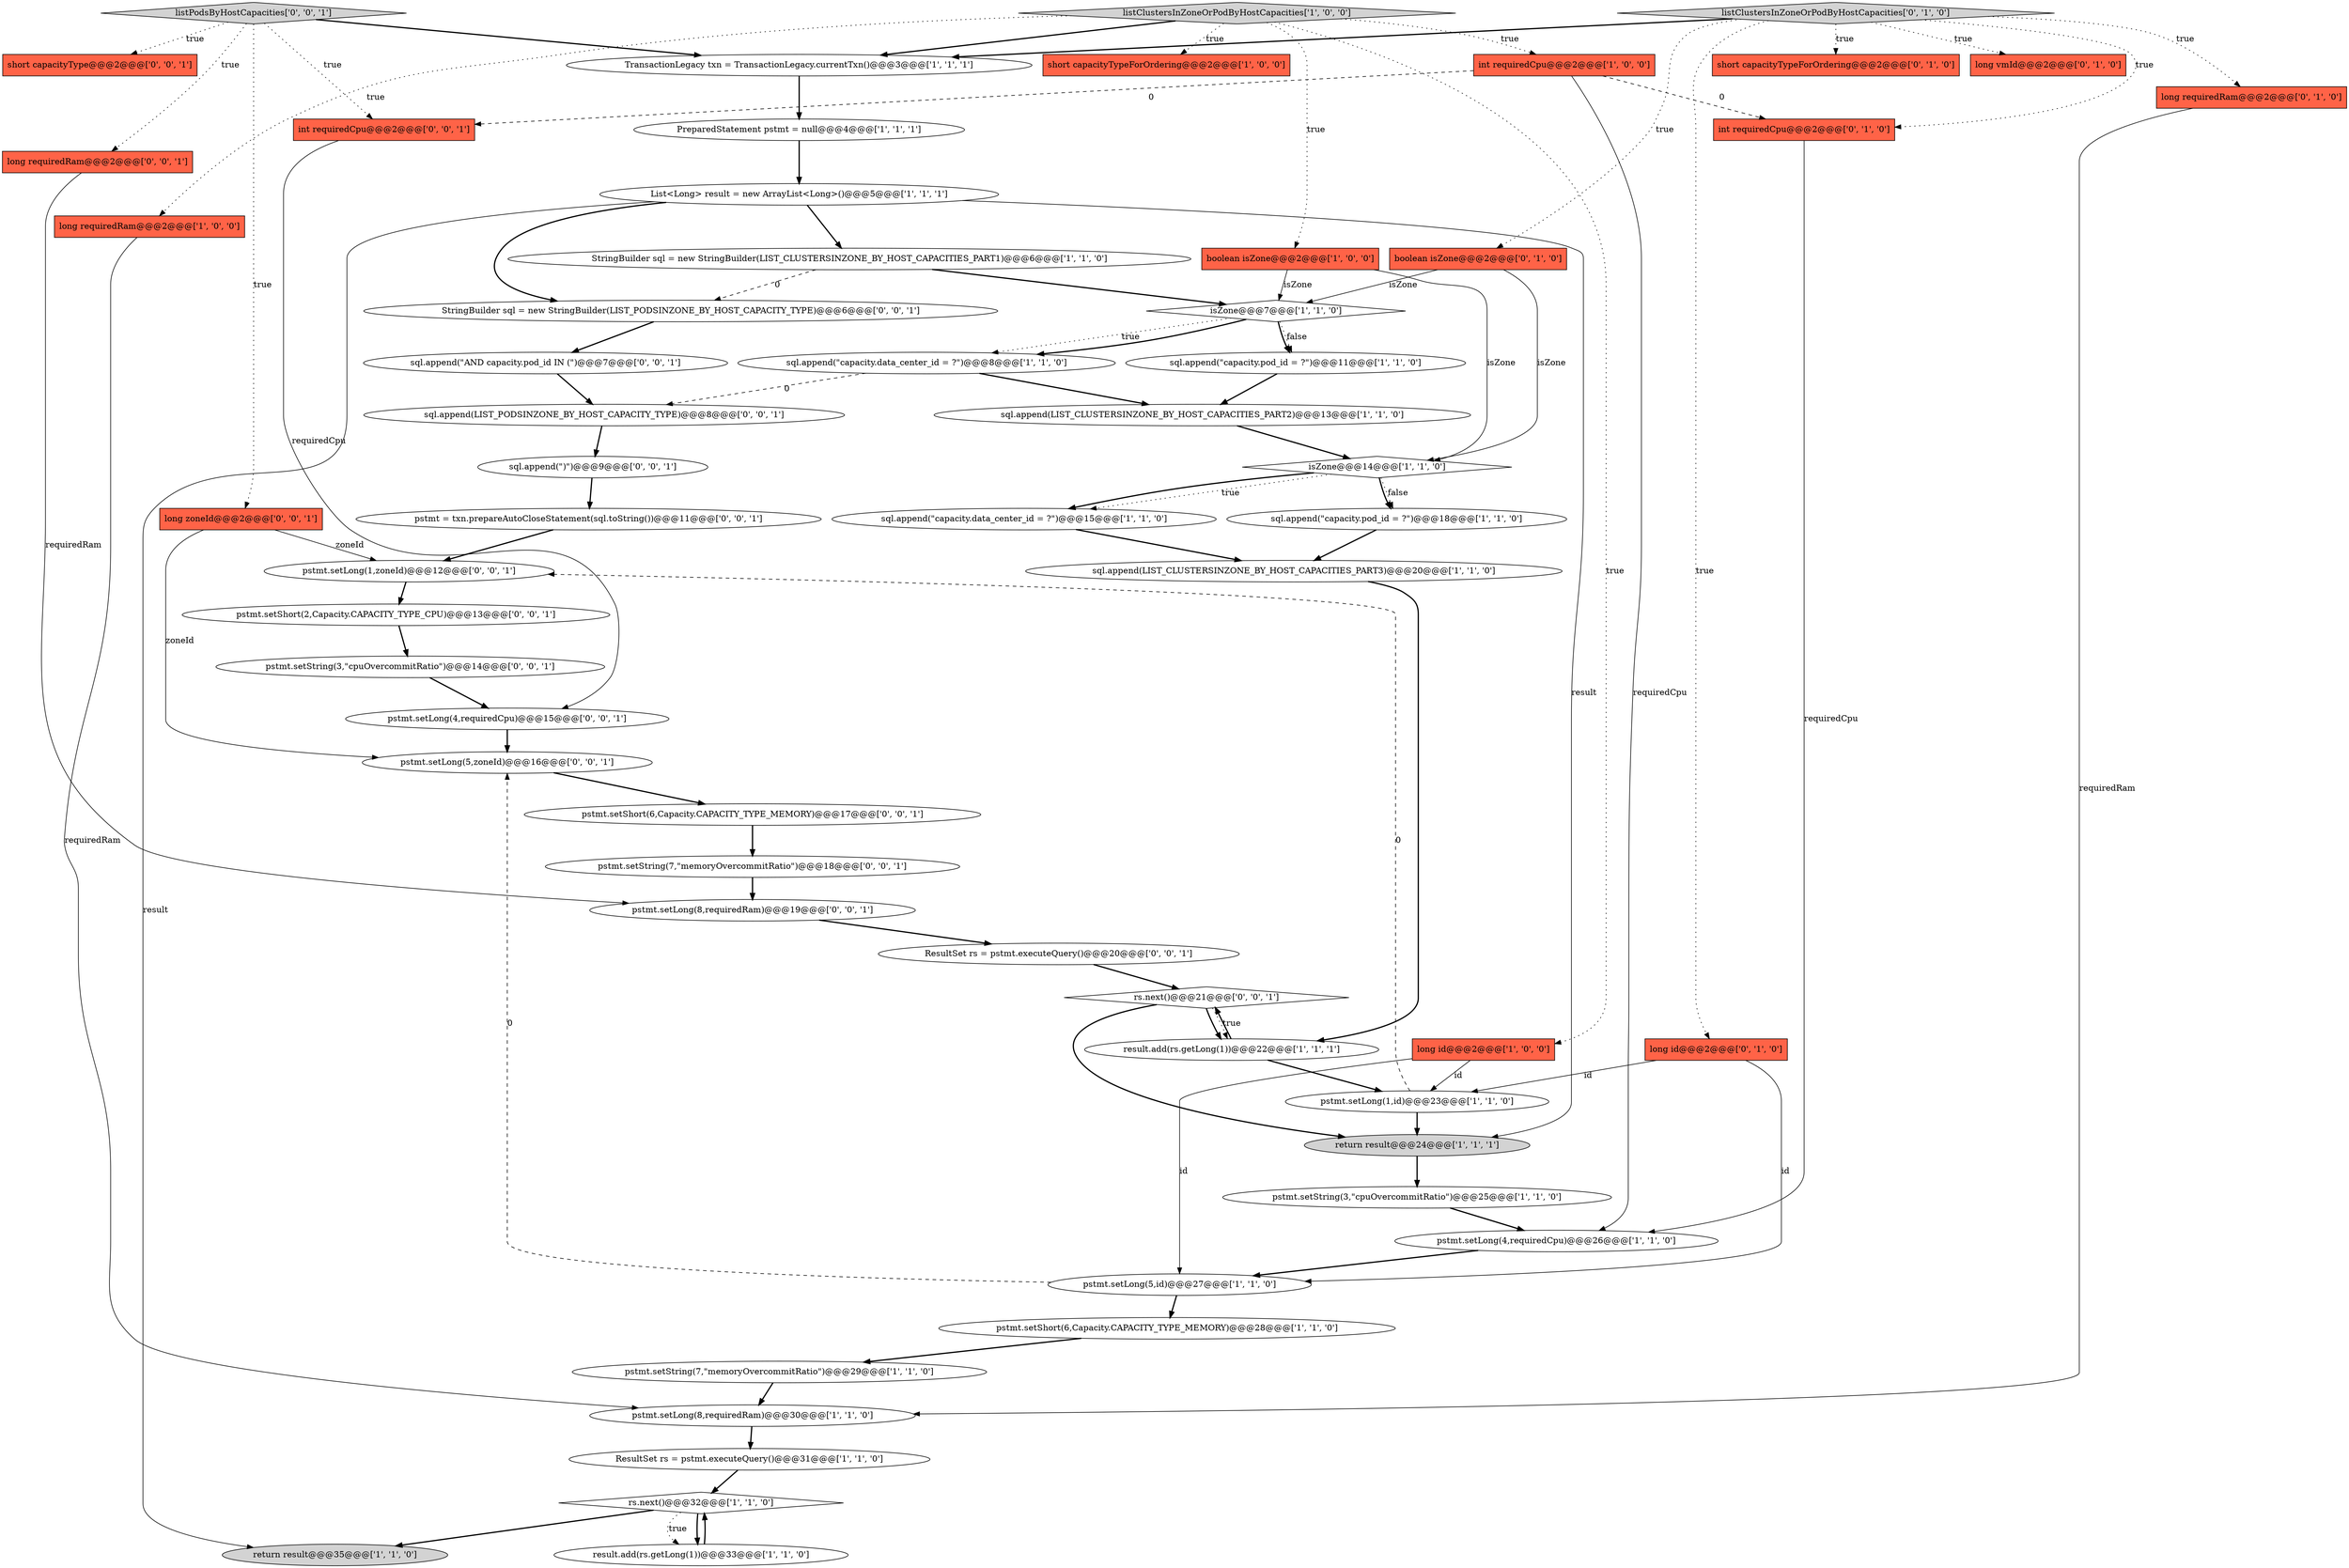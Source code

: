 digraph {
49 [style = filled, label = "StringBuilder sql = new StringBuilder(LIST_PODSINZONE_BY_HOST_CAPACITY_TYPE)@@@6@@@['0', '0', '1']", fillcolor = white, shape = ellipse image = "AAA0AAABBB3BBB"];
5 [style = filled, label = "pstmt.setString(3,\"cpuOvercommitRatio\")@@@25@@@['1', '1', '0']", fillcolor = white, shape = ellipse image = "AAA0AAABBB1BBB"];
33 [style = filled, label = "long requiredRam@@@2@@@['0', '1', '0']", fillcolor = tomato, shape = box image = "AAA0AAABBB2BBB"];
28 [style = filled, label = "sql.append(LIST_CLUSTERSINZONE_BY_HOST_CAPACITIES_PART3)@@@20@@@['1', '1', '0']", fillcolor = white, shape = ellipse image = "AAA0AAABBB1BBB"];
12 [style = filled, label = "isZone@@@7@@@['1', '1', '0']", fillcolor = white, shape = diamond image = "AAA0AAABBB1BBB"];
53 [style = filled, label = "sql.append(\"AND capacity.pod_id IN (\")@@@7@@@['0', '0', '1']", fillcolor = white, shape = ellipse image = "AAA0AAABBB3BBB"];
54 [style = filled, label = "pstmt.setLong(4,requiredCpu)@@@15@@@['0', '0', '1']", fillcolor = white, shape = ellipse image = "AAA0AAABBB3BBB"];
29 [style = filled, label = "short capacityTypeForOrdering@@@2@@@['1', '0', '0']", fillcolor = tomato, shape = box image = "AAA0AAABBB1BBB"];
31 [style = filled, label = "boolean isZone@@@2@@@['0', '1', '0']", fillcolor = tomato, shape = box image = "AAA0AAABBB2BBB"];
13 [style = filled, label = "long id@@@2@@@['1', '0', '0']", fillcolor = tomato, shape = box image = "AAA0AAABBB1BBB"];
55 [style = filled, label = "pstmt = txn.prepareAutoCloseStatement(sql.toString())@@@11@@@['0', '0', '1']", fillcolor = white, shape = ellipse image = "AAA0AAABBB3BBB"];
21 [style = filled, label = "sql.append(\"capacity.pod_id = ?\")@@@18@@@['1', '1', '0']", fillcolor = white, shape = ellipse image = "AAA0AAABBB1BBB"];
6 [style = filled, label = "sql.append(\"capacity.data_center_id = ?\")@@@8@@@['1', '1', '0']", fillcolor = white, shape = ellipse image = "AAA0AAABBB1BBB"];
51 [style = filled, label = "rs.next()@@@21@@@['0', '0', '1']", fillcolor = white, shape = diamond image = "AAA0AAABBB3BBB"];
30 [style = filled, label = "int requiredCpu@@@2@@@['1', '0', '0']", fillcolor = tomato, shape = box image = "AAA1AAABBB1BBB"];
47 [style = filled, label = "pstmt.setShort(2,Capacity.CAPACITY_TYPE_CPU)@@@13@@@['0', '0', '1']", fillcolor = white, shape = ellipse image = "AAA0AAABBB3BBB"];
7 [style = filled, label = "listClustersInZoneOrPodByHostCapacities['1', '0', '0']", fillcolor = lightgray, shape = diamond image = "AAA0AAABBB1BBB"];
57 [style = filled, label = "int requiredCpu@@@2@@@['0', '0', '1']", fillcolor = tomato, shape = box image = "AAA0AAABBB3BBB"];
56 [style = filled, label = "pstmt.setLong(8,requiredRam)@@@19@@@['0', '0', '1']", fillcolor = white, shape = ellipse image = "AAA0AAABBB3BBB"];
0 [style = filled, label = "long requiredRam@@@2@@@['1', '0', '0']", fillcolor = tomato, shape = box image = "AAA0AAABBB1BBB"];
46 [style = filled, label = "pstmt.setShort(6,Capacity.CAPACITY_TYPE_MEMORY)@@@17@@@['0', '0', '1']", fillcolor = white, shape = ellipse image = "AAA0AAABBB3BBB"];
17 [style = filled, label = "rs.next()@@@32@@@['1', '1', '0']", fillcolor = white, shape = diamond image = "AAA0AAABBB1BBB"];
40 [style = filled, label = "pstmt.setString(7,\"memoryOvercommitRatio\")@@@18@@@['0', '0', '1']", fillcolor = white, shape = ellipse image = "AAA0AAABBB3BBB"];
22 [style = filled, label = "PreparedStatement pstmt = null@@@4@@@['1', '1', '1']", fillcolor = white, shape = ellipse image = "AAA0AAABBB1BBB"];
35 [style = filled, label = "short capacityTypeForOrdering@@@2@@@['0', '1', '0']", fillcolor = tomato, shape = box image = "AAA0AAABBB2BBB"];
42 [style = filled, label = "short capacityType@@@2@@@['0', '0', '1']", fillcolor = tomato, shape = box image = "AAA0AAABBB3BBB"];
9 [style = filled, label = "ResultSet rs = pstmt.executeQuery()@@@31@@@['1', '1', '0']", fillcolor = white, shape = ellipse image = "AAA0AAABBB1BBB"];
8 [style = filled, label = "sql.append(LIST_CLUSTERSINZONE_BY_HOST_CAPACITIES_PART2)@@@13@@@['1', '1', '0']", fillcolor = white, shape = ellipse image = "AAA0AAABBB1BBB"];
10 [style = filled, label = "pstmt.setString(7,\"memoryOvercommitRatio\")@@@29@@@['1', '1', '0']", fillcolor = white, shape = ellipse image = "AAA0AAABBB1BBB"];
16 [style = filled, label = "TransactionLegacy txn = TransactionLegacy.currentTxn()@@@3@@@['1', '1', '1']", fillcolor = white, shape = ellipse image = "AAA0AAABBB1BBB"];
34 [style = filled, label = "listClustersInZoneOrPodByHostCapacities['0', '1', '0']", fillcolor = lightgray, shape = diamond image = "AAA0AAABBB2BBB"];
2 [style = filled, label = "return result@@@24@@@['1', '1', '1']", fillcolor = lightgray, shape = ellipse image = "AAA0AAABBB1BBB"];
14 [style = filled, label = "pstmt.setLong(4,requiredCpu)@@@26@@@['1', '1', '0']", fillcolor = white, shape = ellipse image = "AAA0AAABBB1BBB"];
3 [style = filled, label = "StringBuilder sql = new StringBuilder(LIST_CLUSTERSINZONE_BY_HOST_CAPACITIES_PART1)@@@6@@@['1', '1', '0']", fillcolor = white, shape = ellipse image = "AAA0AAABBB1BBB"];
26 [style = filled, label = "sql.append(\"capacity.pod_id = ?\")@@@11@@@['1', '1', '0']", fillcolor = white, shape = ellipse image = "AAA0AAABBB1BBB"];
32 [style = filled, label = "long id@@@2@@@['0', '1', '0']", fillcolor = tomato, shape = box image = "AAA0AAABBB2BBB"];
44 [style = filled, label = "sql.append(LIST_PODSINZONE_BY_HOST_CAPACITY_TYPE)@@@8@@@['0', '0', '1']", fillcolor = white, shape = ellipse image = "AAA0AAABBB3BBB"];
18 [style = filled, label = "List<Long> result = new ArrayList<Long>()@@@5@@@['1', '1', '1']", fillcolor = white, shape = ellipse image = "AAA0AAABBB1BBB"];
23 [style = filled, label = "boolean isZone@@@2@@@['1', '0', '0']", fillcolor = tomato, shape = box image = "AAA0AAABBB1BBB"];
38 [style = filled, label = "long zoneId@@@2@@@['0', '0', '1']", fillcolor = tomato, shape = box image = "AAA0AAABBB3BBB"];
27 [style = filled, label = "pstmt.setLong(8,requiredRam)@@@30@@@['1', '1', '0']", fillcolor = white, shape = ellipse image = "AAA0AAABBB1BBB"];
41 [style = filled, label = "pstmt.setString(3,\"cpuOvercommitRatio\")@@@14@@@['0', '0', '1']", fillcolor = white, shape = ellipse image = "AAA0AAABBB3BBB"];
36 [style = filled, label = "long vmId@@@2@@@['0', '1', '0']", fillcolor = tomato, shape = box image = "AAA0AAABBB2BBB"];
4 [style = filled, label = "pstmt.setShort(6,Capacity.CAPACITY_TYPE_MEMORY)@@@28@@@['1', '1', '0']", fillcolor = white, shape = ellipse image = "AAA0AAABBB1BBB"];
50 [style = filled, label = "pstmt.setLong(1,zoneId)@@@12@@@['0', '0', '1']", fillcolor = white, shape = ellipse image = "AAA0AAABBB3BBB"];
15 [style = filled, label = "pstmt.setLong(1,id)@@@23@@@['1', '1', '0']", fillcolor = white, shape = ellipse image = "AAA0AAABBB1BBB"];
52 [style = filled, label = "listPodsByHostCapacities['0', '0', '1']", fillcolor = lightgray, shape = diamond image = "AAA0AAABBB3BBB"];
39 [style = filled, label = "long requiredRam@@@2@@@['0', '0', '1']", fillcolor = tomato, shape = box image = "AAA0AAABBB3BBB"];
20 [style = filled, label = "result.add(rs.getLong(1))@@@22@@@['1', '1', '1']", fillcolor = white, shape = ellipse image = "AAA0AAABBB1BBB"];
37 [style = filled, label = "int requiredCpu@@@2@@@['0', '1', '0']", fillcolor = tomato, shape = box image = "AAA1AAABBB2BBB"];
24 [style = filled, label = "return result@@@35@@@['1', '1', '0']", fillcolor = lightgray, shape = ellipse image = "AAA0AAABBB1BBB"];
1 [style = filled, label = "sql.append(\"capacity.data_center_id = ?\")@@@15@@@['1', '1', '0']", fillcolor = white, shape = ellipse image = "AAA0AAABBB1BBB"];
48 [style = filled, label = "sql.append(\")\")@@@9@@@['0', '0', '1']", fillcolor = white, shape = ellipse image = "AAA0AAABBB3BBB"];
43 [style = filled, label = "ResultSet rs = pstmt.executeQuery()@@@20@@@['0', '0', '1']", fillcolor = white, shape = ellipse image = "AAA0AAABBB3BBB"];
25 [style = filled, label = "pstmt.setLong(5,id)@@@27@@@['1', '1', '0']", fillcolor = white, shape = ellipse image = "AAA0AAABBB1BBB"];
19 [style = filled, label = "result.add(rs.getLong(1))@@@33@@@['1', '1', '0']", fillcolor = white, shape = ellipse image = "AAA0AAABBB1BBB"];
11 [style = filled, label = "isZone@@@14@@@['1', '1', '0']", fillcolor = white, shape = diamond image = "AAA0AAABBB1BBB"];
45 [style = filled, label = "pstmt.setLong(5,zoneId)@@@16@@@['0', '0', '1']", fillcolor = white, shape = ellipse image = "AAA0AAABBB3BBB"];
18->3 [style = bold, label=""];
14->25 [style = bold, label=""];
28->20 [style = bold, label=""];
23->11 [style = solid, label="isZone"];
11->1 [style = dotted, label="true"];
27->9 [style = bold, label=""];
53->44 [style = bold, label=""];
12->26 [style = dotted, label="false"];
21->28 [style = bold, label=""];
1->28 [style = bold, label=""];
18->49 [style = bold, label=""];
7->16 [style = bold, label=""];
41->54 [style = bold, label=""];
51->20 [style = dotted, label="true"];
31->12 [style = solid, label="isZone"];
8->11 [style = bold, label=""];
20->15 [style = bold, label=""];
34->37 [style = dotted, label="true"];
56->43 [style = bold, label=""];
52->57 [style = dotted, label="true"];
32->25 [style = solid, label="id"];
7->13 [style = dotted, label="true"];
43->51 [style = bold, label=""];
9->17 [style = bold, label=""];
15->50 [style = dashed, label="0"];
7->29 [style = dotted, label="true"];
22->18 [style = bold, label=""];
34->31 [style = dotted, label="true"];
7->23 [style = dotted, label="true"];
12->6 [style = dotted, label="true"];
48->55 [style = bold, label=""];
47->41 [style = bold, label=""];
45->46 [style = bold, label=""];
46->40 [style = bold, label=""];
39->56 [style = solid, label="requiredRam"];
31->11 [style = solid, label="isZone"];
37->14 [style = solid, label="requiredCpu"];
57->54 [style = solid, label="requiredCpu"];
4->10 [style = bold, label=""];
52->39 [style = dotted, label="true"];
40->56 [style = bold, label=""];
11->21 [style = bold, label=""];
34->36 [style = dotted, label="true"];
38->50 [style = solid, label="zoneId"];
52->42 [style = dotted, label="true"];
13->25 [style = solid, label="id"];
26->8 [style = bold, label=""];
19->17 [style = bold, label=""];
30->57 [style = dashed, label="0"];
3->12 [style = bold, label=""];
7->0 [style = dotted, label="true"];
51->20 [style = bold, label=""];
11->21 [style = dotted, label="false"];
52->16 [style = bold, label=""];
32->15 [style = solid, label="id"];
33->27 [style = solid, label="requiredRam"];
51->2 [style = bold, label=""];
34->35 [style = dotted, label="true"];
34->16 [style = bold, label=""];
25->45 [style = dashed, label="0"];
34->33 [style = dotted, label="true"];
20->51 [style = bold, label=""];
17->19 [style = dotted, label="true"];
38->45 [style = solid, label="zoneId"];
55->50 [style = bold, label=""];
18->2 [style = solid, label="result"];
2->5 [style = bold, label=""];
34->32 [style = dotted, label="true"];
54->45 [style = bold, label=""];
30->37 [style = dashed, label="0"];
15->2 [style = bold, label=""];
52->38 [style = dotted, label="true"];
23->12 [style = solid, label="isZone"];
11->1 [style = bold, label=""];
10->27 [style = bold, label=""];
25->4 [style = bold, label=""];
13->15 [style = solid, label="id"];
12->26 [style = bold, label=""];
5->14 [style = bold, label=""];
16->22 [style = bold, label=""];
12->6 [style = bold, label=""];
17->19 [style = bold, label=""];
30->14 [style = solid, label="requiredCpu"];
49->53 [style = bold, label=""];
17->24 [style = bold, label=""];
44->48 [style = bold, label=""];
50->47 [style = bold, label=""];
3->49 [style = dashed, label="0"];
6->8 [style = bold, label=""];
0->27 [style = solid, label="requiredRam"];
7->30 [style = dotted, label="true"];
18->24 [style = solid, label="result"];
6->44 [style = dashed, label="0"];
}
